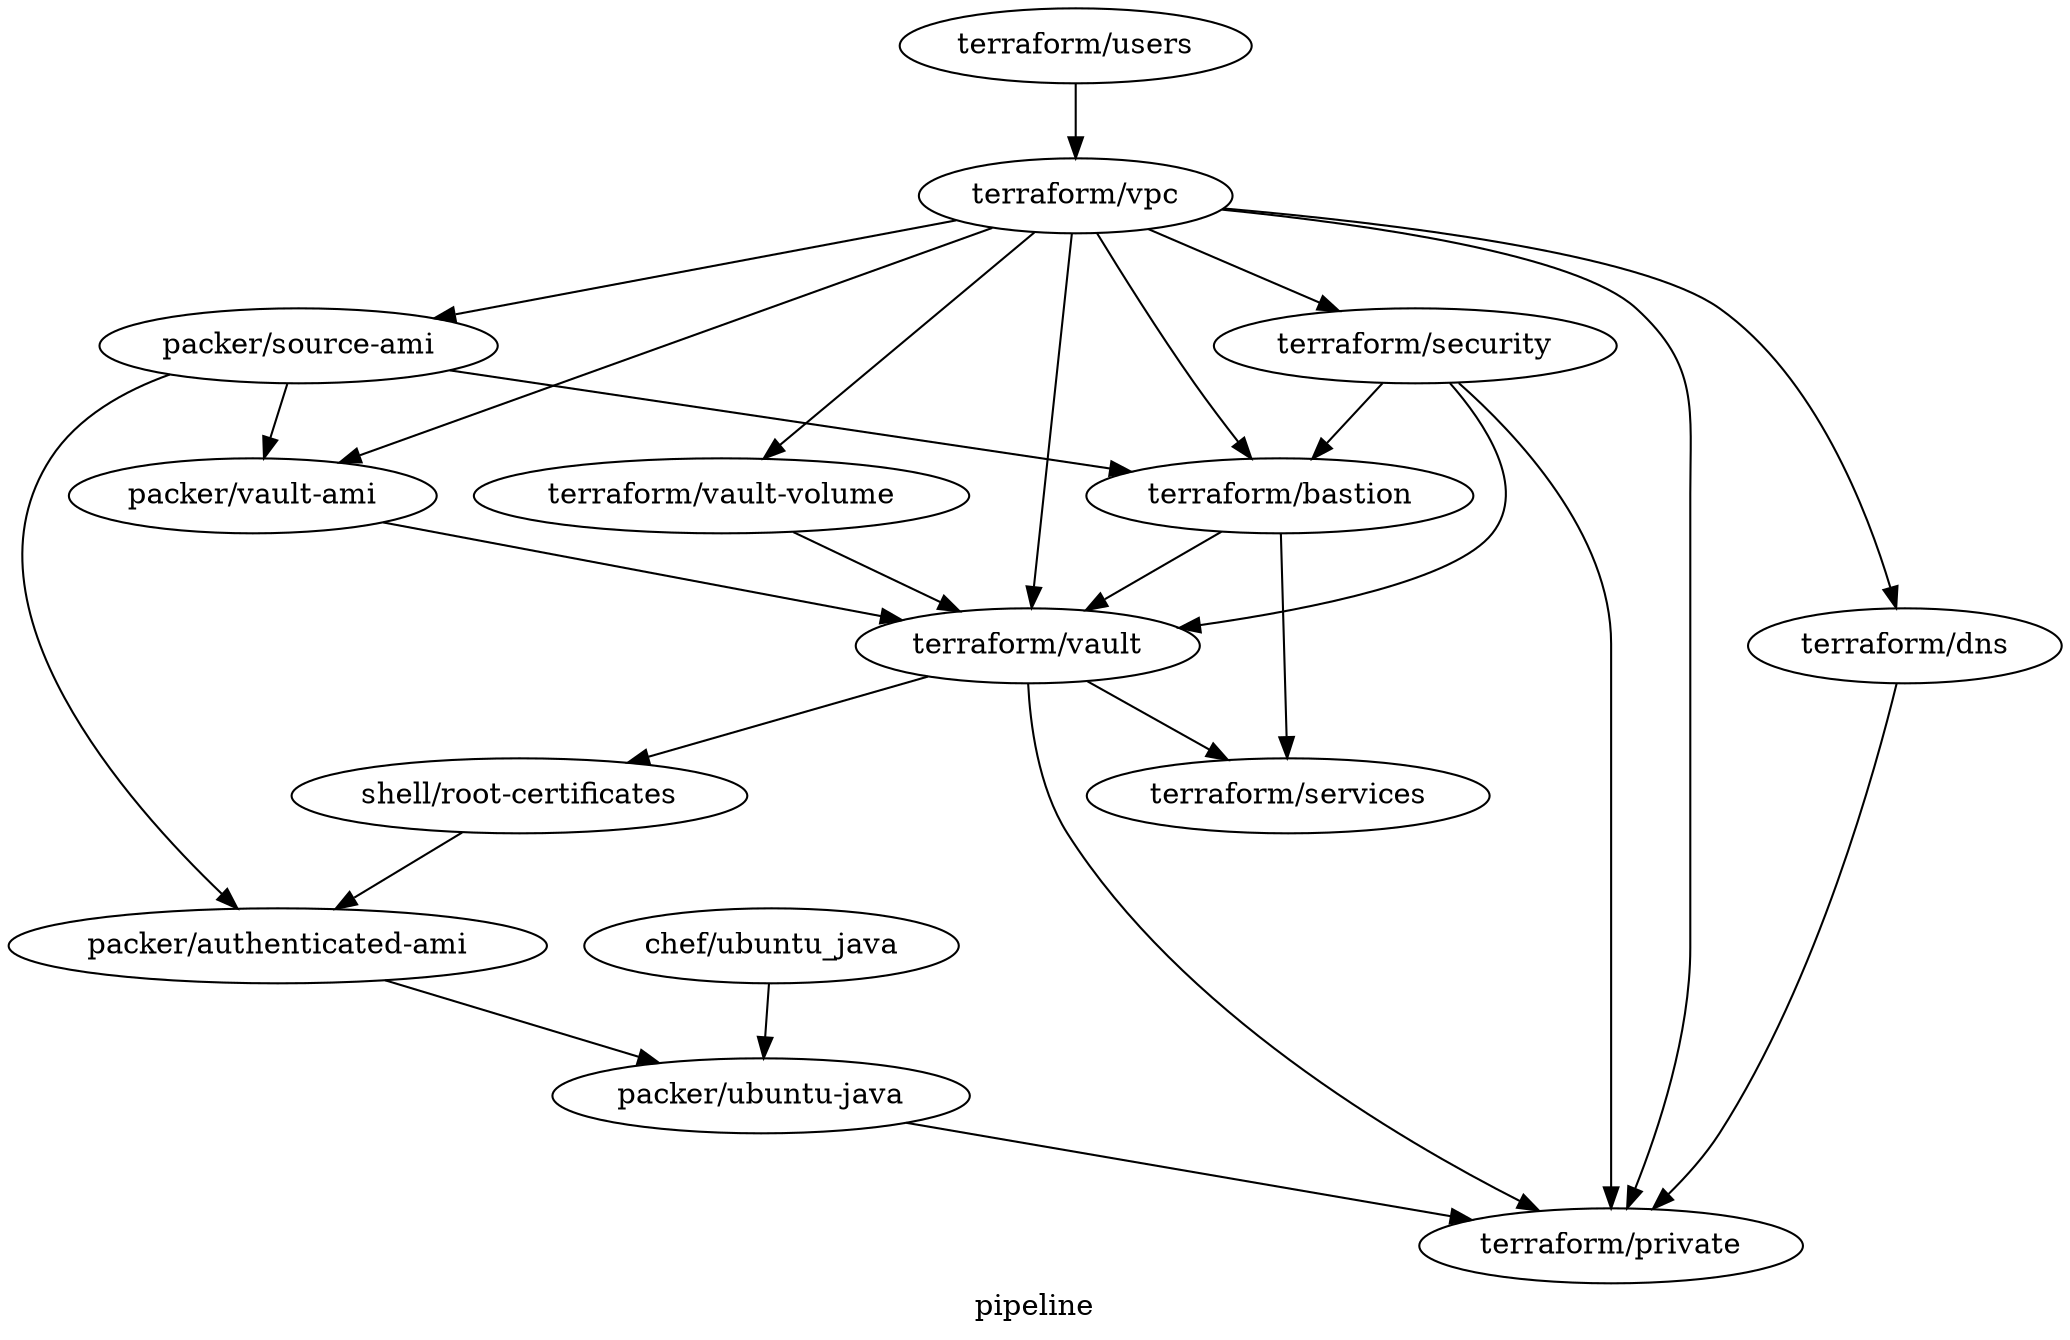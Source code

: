 digraph G {
  label="pipeline";

/* List your components */  
"chef/ubuntu_java";
"packer/source-ami";
"packer/ubuntu-java";
"terraform/vpc";
"terraform/users";
"terraform/bastion";
 "terraform/private"; 
/* "terraform/repository"; */
/* "terraform/repository-volume"; */
"packer/vault-ami";
"terraform/vault";
"terraform/security";
"terraform/services";
"terraform/dns";
"shell/root-certificates";
"packer/authenticated-ami";

/* List dependencies */
"packer/source-ami" -> "terraform/bastion";

/* "terraform/vpc" -> "terraform/repository"; */
/* "terraform/dns" -> "terraform/repository"; */
/* "terraform/security" -> "terraform/repository"; */
/* "terraform/repository" -> "packer/source-ami"; */

"terraform/vpc" -> "terraform/dns";
 "terraform/vault" -> "terraform/private";
/* "terraform/vpc" -> "terraform/repository-volume"; */
/* "terraform/repository-volume" -> "terraform/repository"; */

"terraform/vault" -> "terraform/services";
"terraform/bastion" -> "terraform/services";

"terraform/vpc" -> "terraform/vault-volume";
"terraform/vpc" -> "packer/source-ami";

"terraform/vpc" -> "packer/vault-ami";
"packer/vault-ami" -> "terraform/vault";

"terraform/vault-volume" -> "terraform/vault";

"packer/source-ami" -> "packer/vault-ami";

 "terraform/dns" -> "terraform/private";

"terraform/security" -> "terraform/vault"
"terraform/vpc" -> "terraform/vault";

"terraform/security" -> "terraform/bastion";
 "terraform/security" -> "terraform/private"; 
"terraform/vpc" -> "terraform/security";

"chef/ubuntu_java" -> "packer/ubuntu-java";
"terraform/users" -> "terraform/vpc"

"terraform/vpc" ->"terraform/private";

"terraform/vpc" -> "terraform/bastion";
"terraform/vault" -> "shell/root-certificates";
"terraform/bastion" -> "terraform/vault";

"shell/root-certificates" -> "packer/authenticated-ami";

"packer/ubuntu-java" -> "terraform/private";

"packer/source-ami" -> "packer/authenticated-ami";
"packer/authenticated-ami" -> "packer/ubuntu-java";

}
